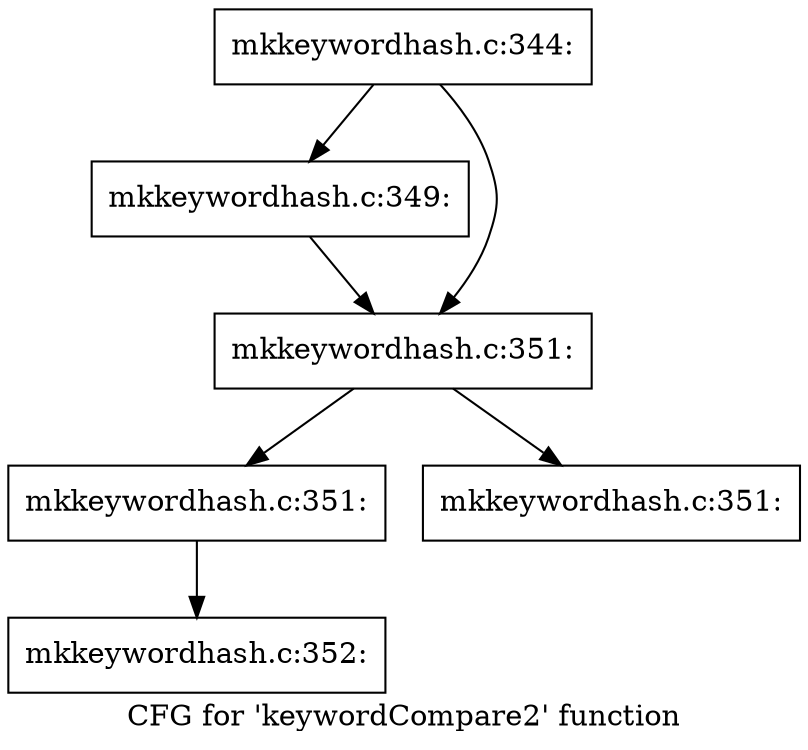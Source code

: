 digraph "CFG for 'keywordCompare2' function" {
	label="CFG for 'keywordCompare2' function";

	Node0x564cb6718640 [shape=record,label="{mkkeywordhash.c:344:}"];
	Node0x564cb6718640 -> Node0x564cb671f380;
	Node0x564cb6718640 -> Node0x564cb671f3d0;
	Node0x564cb671f380 [shape=record,label="{mkkeywordhash.c:349:}"];
	Node0x564cb671f380 -> Node0x564cb671f3d0;
	Node0x564cb671f3d0 [shape=record,label="{mkkeywordhash.c:351:}"];
	Node0x564cb671f3d0 -> Node0x564cb671fe90;
	Node0x564cb671f3d0 -> Node0x564cb671ff30;
	Node0x564cb671fe90 [shape=record,label="{mkkeywordhash.c:351:}"];
	Node0x564cb671fe90 -> Node0x564cb671fee0;
	Node0x564cb671ff30 [shape=record,label="{mkkeywordhash.c:351:}"];
	Node0x564cb671fee0 [shape=record,label="{mkkeywordhash.c:352:}"];
}

